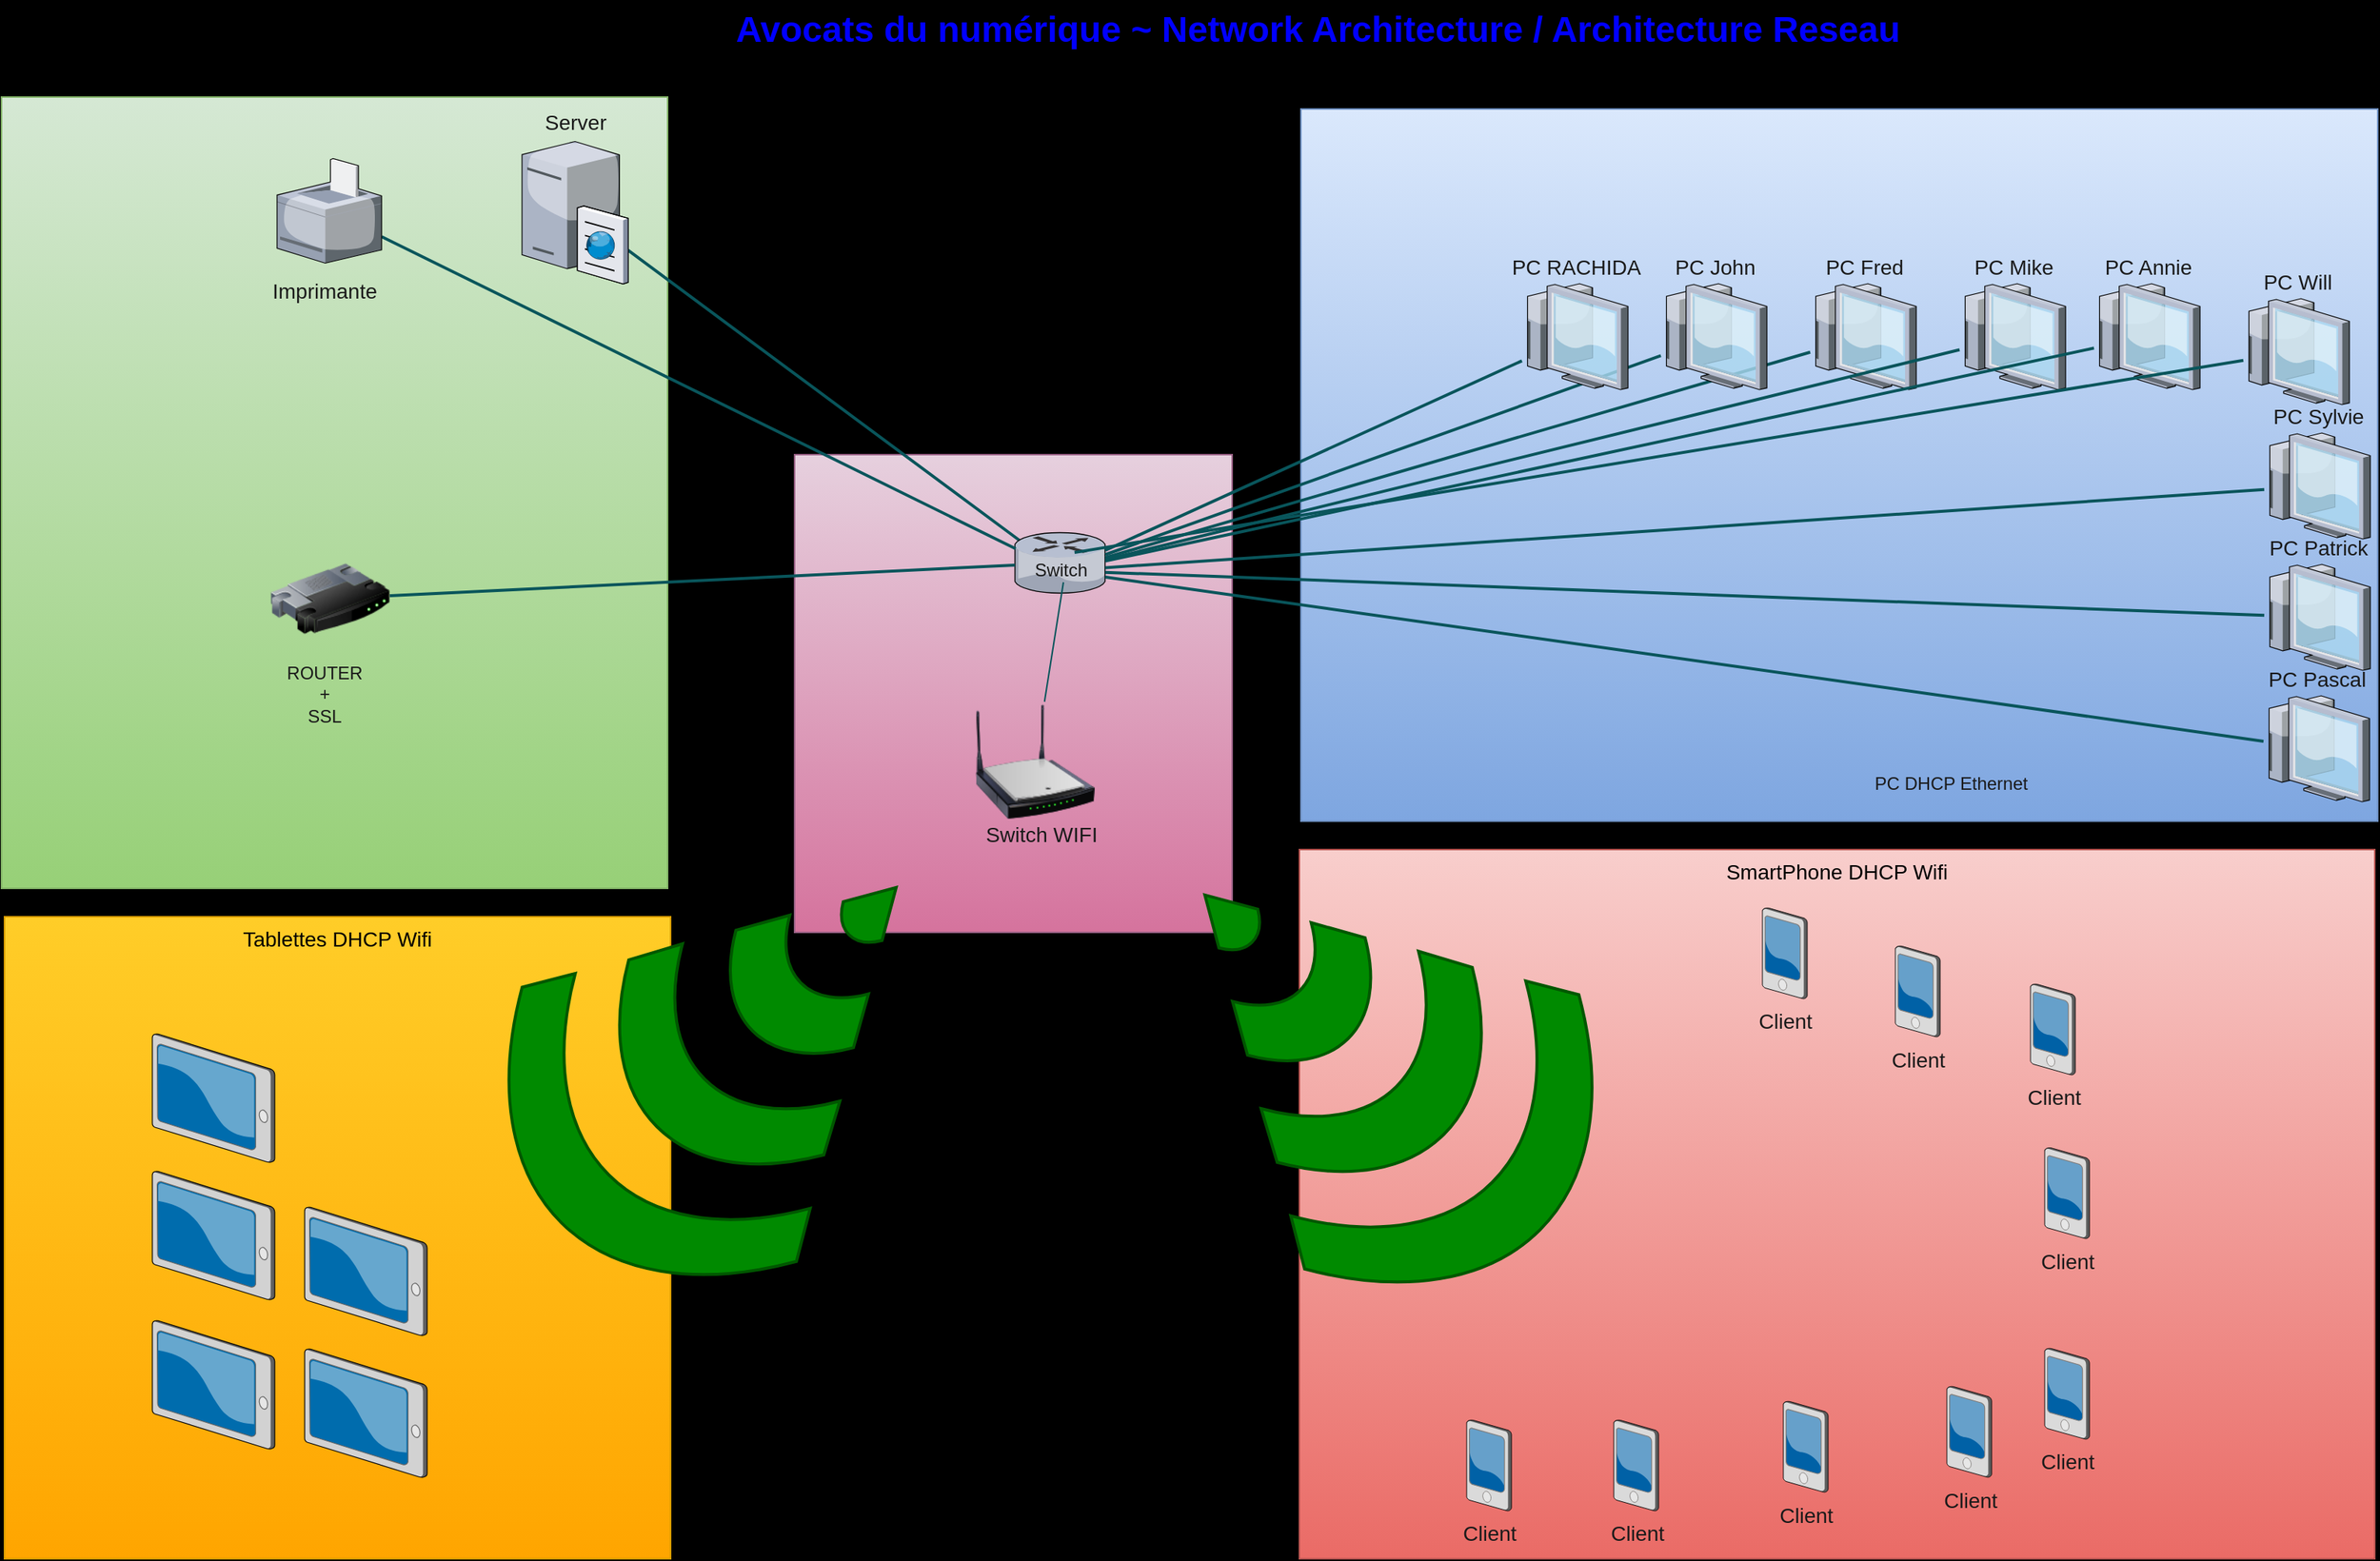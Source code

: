 <mxfile version="22.1.16" type="github">
  <diagram name="Page-1" id="e3a06f82-3646-2815-327d-82caf3d4e204">
    <mxGraphModel dx="1254" dy="651" grid="1" gridSize="10" guides="1" tooltips="1" connect="1" arrows="1" fold="1" page="1" pageScale="1.5" pageWidth="1169" pageHeight="826" background="#000000" math="0" shadow="0">
      <root>
        <mxCell id="0" style=";html=1;" />
        <mxCell id="1" style=";html=1;" parent="0" />
        <mxCell id="sHyUSOd2gJIIgnq2DhWJ-65" value="" style="whiteSpace=wrap;html=1;fontSize=14;verticalAlign=top;labelBackgroundColor=none;rounded=0;fillColor=#e6d0de;strokeColor=#996185;gradientColor=#d5739d;" vertex="1" parent="1">
          <mxGeometry x="580" y="334.5" width="293" height="320" as="geometry" />
        </mxCell>
        <mxCell id="6a7d8f32e03d9370-61" value="" style="whiteSpace=wrap;html=1;fontSize=14;verticalAlign=top;labelBackgroundColor=none;rounded=0;fillColor=#dae8fc;strokeColor=#6c8ebf;gradientColor=#7ea6e0;" parent="1" vertex="1">
          <mxGeometry x="919" y="103" width="721" height="477" as="geometry" />
        </mxCell>
        <mxCell id="6a7d8f32e03d9370-57" value="" style="whiteSpace=wrap;html=1;fontSize=14;verticalAlign=top;labelBackgroundColor=none;rounded=0;fillColor=#d5e8d4;strokeColor=#82b366;gradientColor=#97d077;" parent="1" vertex="1">
          <mxGeometry x="49" y="95" width="446" height="530" as="geometry" />
        </mxCell>
        <mxCell id="6a7d8f32e03d9370-60" value="SmartPhone DHCP Wifi" style="whiteSpace=wrap;html=1;fontSize=14;verticalAlign=top;labelBackgroundColor=none;rounded=0;fillColor=#f8cecc;strokeColor=#b85450;gradientColor=#ea6b66;" parent="1" vertex="1">
          <mxGeometry x="918" y="599" width="720" height="475" as="geometry" />
        </mxCell>
        <mxCell id="6a7d8f32e03d9370-58" value="Tablettes DHCP Wifi" style="whiteSpace=wrap;html=1;fontSize=14;verticalAlign=top;labelBackgroundColor=none;rounded=0;fillColor=#ffcd28;strokeColor=#d79b00;gradientColor=#ffa500;" parent="1" vertex="1">
          <mxGeometry x="51" y="644" width="446" height="430" as="geometry" />
        </mxCell>
        <mxCell id="6a7d8f32e03d9370-51" style="edgeStyle=none;rounded=0;html=1;startSize=10;endSize=10;jettySize=auto;orthogonalLoop=1;fontSize=14;endArrow=none;endFill=0;strokeWidth=2;labelBackgroundColor=none;fontColor=default;strokeColor=#09555B;" parent="1" source="sHyUSOd2gJIIgnq2DhWJ-10" target="6a7d8f32e03d9370-15" edge="1">
          <mxGeometry relative="1" as="geometry" />
        </mxCell>
        <mxCell id="6a7d8f32e03d9370-13" value="" style="verticalLabelPosition=bottom;aspect=fixed;html=1;verticalAlign=top;strokeColor=none;shape=mxgraph.citrix.router;fontSize=14;labelBackgroundColor=none;rounded=0;fillColor=#FAD9D5;fontColor=#1A1A1A;" parent="1" vertex="1">
          <mxGeometry x="727.48" y="386.75" width="61.03" height="40.5" as="geometry" />
        </mxCell>
        <mxCell id="6a7d8f32e03d9370-15" value="Server" style="verticalLabelPosition=top;aspect=fixed;html=1;verticalAlign=bottom;strokeColor=none;shape=mxgraph.citrix.cache_server;fontSize=14;labelPosition=center;align=center;labelBackgroundColor=none;rounded=0;fillColor=#FAD9D5;fontColor=#1A1A1A;" parent="1" vertex="1">
          <mxGeometry x="397.5" y="122.5" width="71" height="97.5" as="geometry" />
        </mxCell>
        <mxCell id="6a7d8f32e03d9370-46" style="edgeStyle=none;rounded=0;html=1;startSize=10;endSize=10;jettySize=auto;orthogonalLoop=1;fontSize=14;endArrow=none;endFill=0;strokeWidth=2;labelBackgroundColor=none;fontColor=default;strokeColor=#09555B;" parent="1" source="sHyUSOd2gJIIgnq2DhWJ-1" target="6a7d8f32e03d9370-13" edge="1">
          <mxGeometry relative="1" as="geometry">
            <mxPoint x="825" y="597.629" as="sourcePoint" />
          </mxGeometry>
        </mxCell>
        <mxCell id="6a7d8f32e03d9370-53" style="edgeStyle=none;rounded=0;html=1;startSize=10;endSize=10;jettySize=auto;orthogonalLoop=1;fontSize=14;endArrow=none;endFill=0;strokeWidth=2;labelBackgroundColor=none;fontColor=default;strokeColor=#09555B;" parent="1" source="sHyUSOd2gJIIgnq2DhWJ-10" target="6a7d8f32e03d9370-29" edge="1">
          <mxGeometry relative="1" as="geometry">
            <mxPoint x="1223.339" y="508" as="sourcePoint" />
          </mxGeometry>
        </mxCell>
        <mxCell id="6a7d8f32e03d9370-54" style="edgeStyle=none;rounded=0;html=1;startSize=10;endSize=10;jettySize=auto;orthogonalLoop=1;fontSize=14;endArrow=none;endFill=0;strokeWidth=2;labelBackgroundColor=none;fontColor=default;strokeColor=#09555B;" parent="1" source="sHyUSOd2gJIIgnq2DhWJ-10" target="6a7d8f32e03d9370-28" edge="1">
          <mxGeometry relative="1" as="geometry">
            <mxPoint x="1020" y="600" as="sourcePoint" />
          </mxGeometry>
        </mxCell>
        <mxCell id="6a7d8f32e03d9370-55" style="edgeStyle=none;rounded=0;html=1;startSize=10;endSize=10;jettySize=auto;orthogonalLoop=1;fontSize=14;endArrow=none;endFill=0;strokeWidth=2;labelBackgroundColor=none;fontColor=default;strokeColor=#09555B;" parent="1" source="sHyUSOd2gJIIgnq2DhWJ-10" target="6a7d8f32e03d9370-27" edge="1">
          <mxGeometry relative="1" as="geometry">
            <mxPoint x="1267" y="529.619" as="sourcePoint" />
          </mxGeometry>
        </mxCell>
        <mxCell id="6a7d8f32e03d9370-27" value="PC Fred" style="verticalLabelPosition=top;aspect=fixed;html=1;verticalAlign=bottom;strokeColor=none;shape=mxgraph.citrix.thin_client;fontSize=14;labelPosition=center;align=center;labelBackgroundColor=none;rounded=0;fillColor=#FAD9D5;fontColor=#1A1A1A;" parent="1" vertex="1">
          <mxGeometry x="1260" y="220" width="71" height="71" as="geometry" />
        </mxCell>
        <mxCell id="6a7d8f32e03d9370-28" value="PC John" style="verticalLabelPosition=top;aspect=fixed;html=1;verticalAlign=bottom;strokeColor=none;shape=mxgraph.citrix.thin_client;fontSize=14;labelPosition=center;align=center;labelBackgroundColor=none;rounded=0;fillColor=#FAD9D5;fontColor=#1A1A1A;" parent="1" vertex="1">
          <mxGeometry x="1160" y="220" width="71" height="71" as="geometry" />
        </mxCell>
        <mxCell id="6a7d8f32e03d9370-29" value="PC RACHIDA&lt;br&gt;" style="verticalLabelPosition=top;aspect=fixed;html=1;verticalAlign=bottom;strokeColor=none;shape=mxgraph.citrix.thin_client;fontSize=14;labelPosition=center;align=center;labelBackgroundColor=none;rounded=0;fillColor=#FAD9D5;fontColor=#1A1A1A;" parent="1" vertex="1">
          <mxGeometry x="1067" y="220" width="71" height="71" as="geometry" />
        </mxCell>
        <mxCell id="6a7d8f32e03d9370-49" style="edgeStyle=none;rounded=0;html=1;startSize=10;endSize=10;jettySize=auto;orthogonalLoop=1;fontSize=14;endArrow=none;endFill=0;strokeWidth=2;labelBackgroundColor=none;fontColor=default;strokeColor=#09555B;" parent="1" source="sHyUSOd2gJIIgnq2DhWJ-4" target="sHyUSOd2gJIIgnq2DhWJ-10" edge="1">
          <mxGeometry relative="1" as="geometry">
            <mxPoint x="1021.439" y="910" as="sourcePoint" />
          </mxGeometry>
        </mxCell>
        <mxCell id="6a7d8f32e03d9370-62" value="&lt;font color=&quot;#0000ff&quot;&gt;Avocats du numérique ~ Network Architecture / Architecture Reseau&lt;/font&gt;" style="text;strokeColor=none;fillColor=none;html=1;fontSize=24;fontStyle=1;verticalAlign=middle;align=center;labelBackgroundColor=none;rounded=0;fontColor=#1A1A1A;" parent="1" vertex="1">
          <mxGeometry x="499" y="30" width="861" height="40" as="geometry" />
        </mxCell>
        <mxCell id="sHyUSOd2gJIIgnq2DhWJ-1" value="" style="image;html=1;image=img/lib/clip_art/networking/Router_128x128.png;labelBackgroundColor=none;rounded=0;fillColor=#FAD9D5;strokeColor=#D0CEE2;fontColor=#1A1A1A;" vertex="1" parent="1">
          <mxGeometry x="229" y="391" width="80" height="80" as="geometry" />
        </mxCell>
        <mxCell id="sHyUSOd2gJIIgnq2DhWJ-2" value="" style="image;html=1;image=img/lib/clip_art/networking/Wireless_Router_N_128x128.png;labelBackgroundColor=none;rounded=0;fillColor=#FAD9D5;strokeColor=#D0CEE2;fontColor=#1A1A1A;" vertex="1" parent="1">
          <mxGeometry x="701" y="500" width="80" height="80" as="geometry" />
        </mxCell>
        <mxCell id="sHyUSOd2gJIIgnq2DhWJ-4" value="" style="verticalLabelPosition=bottom;aspect=fixed;html=1;verticalAlign=top;strokeColor=none;align=center;outlineConnect=0;shape=mxgraph.citrix.printer;labelBackgroundColor=none;rounded=0;fillColor=#FAD9D5;fontColor=#1A1A1A;" vertex="1" parent="1">
          <mxGeometry x="233.5" y="136.25" width="70" height="70" as="geometry" />
        </mxCell>
        <mxCell id="sHyUSOd2gJIIgnq2DhWJ-6" value="&lt;font style=&quot;font-size: 14px;&quot;&gt;Imprimante&lt;br&gt;&lt;/font&gt;" style="text;html=1;align=center;verticalAlign=middle;resizable=0;points=[];autosize=1;strokeColor=none;fillColor=none;labelBackgroundColor=none;rounded=0;fontColor=#1A1A1A;" vertex="1" parent="1">
          <mxGeometry x="220" y="210" width="90" height="30" as="geometry" />
        </mxCell>
        <mxCell id="sHyUSOd2gJIIgnq2DhWJ-7" value="&lt;font style=&quot;font-size: 14px;&quot;&gt;Switch WIFI&lt;br&gt;&lt;/font&gt;" style="text;html=1;align=center;verticalAlign=middle;resizable=0;points=[];autosize=1;strokeColor=none;fillColor=none;labelBackgroundColor=none;rounded=0;fontColor=#1A1A1A;" vertex="1" parent="1">
          <mxGeometry x="695" y="574" width="100" height="30" as="geometry" />
        </mxCell>
        <mxCell id="sHyUSOd2gJIIgnq2DhWJ-8" value="ROUTER&lt;br&gt;+&lt;br&gt;SSL " style="text;html=1;align=center;verticalAlign=middle;resizable=0;points=[];autosize=1;strokeColor=none;fillColor=none;labelBackgroundColor=none;rounded=0;fontColor=#1A1A1A;" vertex="1" parent="1">
          <mxGeometry x="230" y="464.5" width="70" height="60" as="geometry" />
        </mxCell>
        <mxCell id="sHyUSOd2gJIIgnq2DhWJ-10" value="Switch" style="text;html=1;align=center;verticalAlign=middle;resizable=0;points=[];autosize=1;strokeColor=none;fillColor=none;labelBackgroundColor=none;rounded=0;fontColor=#1A1A1A;" vertex="1" parent="1">
          <mxGeometry x="728" y="397.25" width="60" height="30" as="geometry" />
        </mxCell>
        <mxCell id="sHyUSOd2gJIIgnq2DhWJ-12" value="Client" style="verticalLabelPosition=bottom;aspect=fixed;html=1;verticalAlign=top;strokeColor=none;shape=mxgraph.citrix.pda;fontSize=14;labelBackgroundColor=none;rounded=0;fillColor=#FAD9D5;fontColor=#1A1A1A;" vertex="1" parent="1">
          <mxGeometry x="1242" y="968.5" width="30" height="61" as="geometry" />
        </mxCell>
        <mxCell id="sHyUSOd2gJIIgnq2DhWJ-15" value="Client" style="verticalLabelPosition=bottom;aspect=fixed;html=1;verticalAlign=top;strokeColor=none;shape=mxgraph.citrix.pda;fontSize=14;labelBackgroundColor=none;rounded=0;fillColor=#FAD9D5;fontColor=#1A1A1A;" vertex="1" parent="1">
          <mxGeometry x="1228" y="638" width="30" height="61" as="geometry" />
        </mxCell>
        <mxCell id="sHyUSOd2gJIIgnq2DhWJ-17" value="Client" style="verticalLabelPosition=bottom;aspect=fixed;html=1;verticalAlign=top;strokeColor=none;shape=mxgraph.citrix.pda;fontSize=14;labelBackgroundColor=none;rounded=0;fillColor=#FAD9D5;fontColor=#1A1A1A;" vertex="1" parent="1">
          <mxGeometry x="1128.5" y="981" width="30" height="61" as="geometry" />
        </mxCell>
        <mxCell id="sHyUSOd2gJIIgnq2DhWJ-20" value="Client" style="verticalLabelPosition=bottom;aspect=fixed;html=1;verticalAlign=top;strokeColor=none;shape=mxgraph.citrix.pda;fontSize=14;labelBackgroundColor=none;rounded=0;fillColor=#FAD9D5;fontColor=#1A1A1A;" vertex="1" parent="1">
          <mxGeometry x="1407.5" y="689" width="30" height="61" as="geometry" />
        </mxCell>
        <mxCell id="sHyUSOd2gJIIgnq2DhWJ-22" value="Client" style="verticalLabelPosition=bottom;aspect=fixed;html=1;verticalAlign=top;strokeColor=none;shape=mxgraph.citrix.pda;fontSize=14;labelBackgroundColor=none;rounded=0;fillColor=#FAD9D5;fontColor=#1A1A1A;" vertex="1" parent="1">
          <mxGeometry x="1417" y="933" width="30" height="61" as="geometry" />
        </mxCell>
        <mxCell id="sHyUSOd2gJIIgnq2DhWJ-25" value="Client" style="verticalLabelPosition=bottom;aspect=fixed;html=1;verticalAlign=top;strokeColor=none;shape=mxgraph.citrix.pda;fontSize=14;labelBackgroundColor=none;rounded=0;fillColor=#FAD9D5;fontColor=#1A1A1A;" vertex="1" parent="1">
          <mxGeometry x="1030" y="981" width="30" height="61" as="geometry" />
        </mxCell>
        <mxCell id="sHyUSOd2gJIIgnq2DhWJ-27" value="Client" style="verticalLabelPosition=bottom;aspect=fixed;html=1;verticalAlign=top;strokeColor=none;shape=mxgraph.citrix.pda;fontSize=14;labelBackgroundColor=none;rounded=0;fillColor=#FAD9D5;fontColor=#1A1A1A;" vertex="1" parent="1">
          <mxGeometry x="1351.5" y="958.5" width="30" height="61" as="geometry" />
        </mxCell>
        <mxCell id="sHyUSOd2gJIIgnq2DhWJ-29" value="Client" style="verticalLabelPosition=bottom;aspect=fixed;html=1;verticalAlign=top;strokeColor=none;shape=mxgraph.citrix.pda;fontSize=14;labelBackgroundColor=none;rounded=0;fillColor=#FAD9D5;fontColor=#1A1A1A;" vertex="1" parent="1">
          <mxGeometry x="1317" y="663.5" width="30" height="61" as="geometry" />
        </mxCell>
        <mxCell id="sHyUSOd2gJIIgnq2DhWJ-31" value="Client" style="verticalLabelPosition=bottom;aspect=fixed;html=1;verticalAlign=top;strokeColor=none;shape=mxgraph.citrix.pda;fontSize=14;labelBackgroundColor=none;rounded=0;fillColor=#FAD9D5;fontColor=#1A1A1A;" vertex="1" parent="1">
          <mxGeometry x="1417" y="798.63" width="30" height="61" as="geometry" />
        </mxCell>
        <mxCell id="sHyUSOd2gJIIgnq2DhWJ-32" style="edgeStyle=none;rounded=0;html=1;startSize=10;endSize=10;jettySize=auto;orthogonalLoop=1;fontSize=14;endArrow=none;endFill=0;strokeWidth=2;labelBackgroundColor=none;fontColor=default;strokeColor=#09555B;" edge="1" target="sHyUSOd2gJIIgnq2DhWJ-33" parent="1" source="sHyUSOd2gJIIgnq2DhWJ-10">
          <mxGeometry relative="1" as="geometry">
            <mxPoint x="1105.5" y="600" as="sourcePoint" />
          </mxGeometry>
        </mxCell>
        <mxCell id="sHyUSOd2gJIIgnq2DhWJ-33" value="PC Mike" style="verticalLabelPosition=top;aspect=fixed;html=1;verticalAlign=bottom;strokeColor=none;shape=mxgraph.citrix.thin_client;fontSize=14;labelPosition=center;align=center;labelBackgroundColor=none;rounded=0;fillColor=#FAD9D5;fontColor=#1A1A1A;" vertex="1" parent="1">
          <mxGeometry x="1360" y="220" width="71" height="71" as="geometry" />
        </mxCell>
        <mxCell id="sHyUSOd2gJIIgnq2DhWJ-37" value="PC Annie" style="verticalLabelPosition=top;aspect=fixed;html=1;verticalAlign=bottom;strokeColor=none;shape=mxgraph.citrix.thin_client;fontSize=14;labelPosition=center;align=center;labelBackgroundColor=none;rounded=0;fillColor=#FAD9D5;fontColor=#1A1A1A;" vertex="1" parent="1">
          <mxGeometry x="1450" y="220" width="71" height="71" as="geometry" />
        </mxCell>
        <mxCell id="sHyUSOd2gJIIgnq2DhWJ-38" style="edgeStyle=none;rounded=0;html=1;startSize=10;endSize=10;jettySize=auto;orthogonalLoop=1;fontSize=14;endArrow=none;endFill=0;strokeWidth=2;labelBackgroundColor=none;fontColor=default;strokeColor=#09555B;" edge="1" target="sHyUSOd2gJIIgnq2DhWJ-37" parent="1" source="sHyUSOd2gJIIgnq2DhWJ-10">
          <mxGeometry relative="1" as="geometry">
            <mxPoint x="1105.5" y="594" as="sourcePoint" />
          </mxGeometry>
        </mxCell>
        <mxCell id="sHyUSOd2gJIIgnq2DhWJ-39" value="PC Will" style="verticalLabelPosition=top;aspect=fixed;html=1;verticalAlign=bottom;strokeColor=none;shape=mxgraph.citrix.thin_client;fontSize=14;labelPosition=center;align=center;labelBackgroundColor=none;rounded=0;fillColor=#FAD9D5;fontColor=#1A1A1A;" vertex="1" parent="1">
          <mxGeometry x="1550" y="230" width="71" height="71" as="geometry" />
        </mxCell>
        <mxCell id="sHyUSOd2gJIIgnq2DhWJ-40" style="edgeStyle=none;rounded=0;html=1;startSize=10;endSize=10;jettySize=auto;orthogonalLoop=1;fontSize=14;endArrow=none;endFill=0;strokeWidth=2;exitX=0.655;exitY=0.329;exitDx=0;exitDy=0;exitPerimeter=0;labelBackgroundColor=none;fontColor=default;strokeColor=#09555B;" edge="1" target="sHyUSOd2gJIIgnq2DhWJ-39" parent="1" source="6a7d8f32e03d9370-13">
          <mxGeometry relative="1" as="geometry">
            <mxPoint x="1105.5" y="602" as="sourcePoint" />
          </mxGeometry>
        </mxCell>
        <mxCell id="sHyUSOd2gJIIgnq2DhWJ-41" value="PC Sylvie" style="verticalLabelPosition=top;aspect=fixed;html=1;verticalAlign=bottom;strokeColor=none;shape=mxgraph.citrix.thin_client;fontSize=14;labelPosition=center;align=center;labelBackgroundColor=none;rounded=0;fillColor=#FAD9D5;fontColor=#1A1A1A;" vertex="1" parent="1">
          <mxGeometry x="1564" y="320" width="71" height="71" as="geometry" />
        </mxCell>
        <mxCell id="sHyUSOd2gJIIgnq2DhWJ-42" style="edgeStyle=none;rounded=0;html=1;startSize=10;endSize=10;jettySize=auto;orthogonalLoop=1;fontSize=14;endArrow=none;endFill=0;strokeWidth=2;labelBackgroundColor=none;fontColor=default;strokeColor=#09555B;" edge="1" target="sHyUSOd2gJIIgnq2DhWJ-41" parent="1" source="sHyUSOd2gJIIgnq2DhWJ-10">
          <mxGeometry relative="1" as="geometry">
            <mxPoint x="1021" y="679" as="sourcePoint" />
          </mxGeometry>
        </mxCell>
        <mxCell id="sHyUSOd2gJIIgnq2DhWJ-43" value="PC Patrick" style="verticalLabelPosition=top;aspect=fixed;html=1;verticalAlign=bottom;strokeColor=none;shape=mxgraph.citrix.thin_client;fontSize=14;labelPosition=center;align=center;labelBackgroundColor=none;rounded=0;fillColor=#FAD9D5;fontColor=#1A1A1A;" vertex="1" parent="1">
          <mxGeometry x="1564" y="408" width="71" height="71" as="geometry" />
        </mxCell>
        <mxCell id="sHyUSOd2gJIIgnq2DhWJ-44" style="edgeStyle=none;rounded=0;html=1;startSize=10;endSize=10;jettySize=auto;orthogonalLoop=1;fontSize=14;endArrow=none;endFill=0;strokeWidth=2;labelBackgroundColor=none;fontColor=default;strokeColor=#09555B;" edge="1" target="sHyUSOd2gJIIgnq2DhWJ-43" parent="1" source="sHyUSOd2gJIIgnq2DhWJ-10">
          <mxGeometry relative="1" as="geometry">
            <mxPoint x="1028" y="690" as="sourcePoint" />
          </mxGeometry>
        </mxCell>
        <mxCell id="sHyUSOd2gJIIgnq2DhWJ-45" value="PC Pascal" style="verticalLabelPosition=top;aspect=fixed;html=1;verticalAlign=bottom;strokeColor=none;shape=mxgraph.citrix.thin_client;fontSize=14;labelPosition=center;align=center;labelBackgroundColor=none;rounded=0;fillColor=#FAD9D5;fontColor=#1A1A1A;" vertex="1" parent="1">
          <mxGeometry x="1563.5" y="496" width="71" height="71" as="geometry" />
        </mxCell>
        <mxCell id="sHyUSOd2gJIIgnq2DhWJ-46" style="edgeStyle=none;rounded=0;html=1;startSize=10;endSize=10;jettySize=auto;orthogonalLoop=1;fontSize=14;endArrow=none;endFill=0;strokeWidth=2;labelBackgroundColor=none;fontColor=default;strokeColor=#09555B;" edge="1" target="sHyUSOd2gJIIgnq2DhWJ-45" parent="1" source="sHyUSOd2gJIIgnq2DhWJ-10">
          <mxGeometry relative="1" as="geometry">
            <mxPoint x="1025.5" y="690" as="sourcePoint" />
          </mxGeometry>
        </mxCell>
        <mxCell id="sHyUSOd2gJIIgnq2DhWJ-49" value="" style="html=1;verticalLabelPosition=bottom;align=center;labelBackgroundColor=none;verticalAlign=top;strokeWidth=2;shadow=0;dashed=0;shape=mxgraph.ios7.icons.wifi;pointerEvents=1;rotation=-225;rounded=0;fillColor=#008a00;strokeColor=#005700;fontColor=#ffffff;" vertex="1" parent="1">
          <mxGeometry x="837" y="583" width="259.7" height="317.25" as="geometry" />
        </mxCell>
        <mxCell id="sHyUSOd2gJIIgnq2DhWJ-57" value="" style="verticalLabelPosition=bottom;aspect=fixed;html=1;verticalAlign=top;strokeColor=none;align=center;outlineConnect=0;shape=mxgraph.citrix.tablet_2;labelBackgroundColor=none;rounded=0;fillColor=#FAD9D5;fontColor=#1A1A1A;" vertex="1" parent="1">
          <mxGeometry x="150" y="914.5" width="82" height="86" as="geometry" />
        </mxCell>
        <mxCell id="sHyUSOd2gJIIgnq2DhWJ-58" value="" style="verticalLabelPosition=bottom;aspect=fixed;html=1;verticalAlign=top;strokeColor=none;align=center;outlineConnect=0;shape=mxgraph.citrix.tablet_2;labelBackgroundColor=none;rounded=0;fillColor=#FAD9D5;fontColor=#1A1A1A;" vertex="1" parent="1">
          <mxGeometry x="150" y="814.5" width="82" height="86" as="geometry" />
        </mxCell>
        <mxCell id="sHyUSOd2gJIIgnq2DhWJ-59" value="" style="verticalLabelPosition=bottom;aspect=fixed;html=1;verticalAlign=top;strokeColor=none;align=center;outlineConnect=0;shape=mxgraph.citrix.tablet_2;labelBackgroundColor=none;rounded=0;fillColor=#FAD9D5;fontColor=#1A1A1A;" vertex="1" parent="1">
          <mxGeometry x="150" y="722.5" width="82" height="86" as="geometry" />
        </mxCell>
        <mxCell id="sHyUSOd2gJIIgnq2DhWJ-61" value="" style="verticalLabelPosition=bottom;aspect=fixed;html=1;verticalAlign=top;strokeColor=none;align=center;outlineConnect=0;shape=mxgraph.citrix.tablet_2;labelBackgroundColor=none;rounded=0;fillColor=#FAD9D5;fontColor=#1A1A1A;" vertex="1" parent="1">
          <mxGeometry x="252" y="838.5" width="82" height="86" as="geometry" />
        </mxCell>
        <mxCell id="sHyUSOd2gJIIgnq2DhWJ-62" value="" style="verticalLabelPosition=bottom;aspect=fixed;html=1;verticalAlign=top;strokeColor=none;align=center;outlineConnect=0;shape=mxgraph.citrix.tablet_2;labelBackgroundColor=none;rounded=0;fillColor=#FAD9D5;fontColor=#1A1A1A;" vertex="1" parent="1">
          <mxGeometry x="252" y="933.5" width="82" height="86" as="geometry" />
        </mxCell>
        <mxCell id="sHyUSOd2gJIIgnq2DhWJ-66" value="" style="html=1;verticalLabelPosition=bottom;align=center;labelBackgroundColor=none;verticalAlign=top;strokeWidth=2;shadow=0;dashed=0;shape=mxgraph.ios7.icons.wifi;pointerEvents=1;rotation=-135;rounded=0;fillColor=#008a00;strokeColor=#005700;fontColor=#ffffff;" vertex="1" parent="1">
          <mxGeometry x="406" y="578" width="259.7" height="317.25" as="geometry" />
        </mxCell>
        <mxCell id="sHyUSOd2gJIIgnq2DhWJ-69" value="PC DHCP Ethernet" style="text;html=1;align=center;verticalAlign=middle;resizable=0;points=[];autosize=1;strokeColor=none;fillColor=none;labelBackgroundColor=none;rounded=0;fontColor=#1A1A1A;" vertex="1" parent="1">
          <mxGeometry x="1288.5" y="539.5" width="130" height="30" as="geometry" />
        </mxCell>
        <mxCell id="sHyUSOd2gJIIgnq2DhWJ-81" value="" style="endArrow=none;html=1;rounded=0;strokeColor=#09555B;fontColor=#1A1A1A;" edge="1" parent="1" source="sHyUSOd2gJIIgnq2DhWJ-2">
          <mxGeometry width="50" height="50" relative="1" as="geometry">
            <mxPoint x="710" y="470" as="sourcePoint" />
            <mxPoint x="760" y="420" as="targetPoint" />
          </mxGeometry>
        </mxCell>
      </root>
    </mxGraphModel>
  </diagram>
</mxfile>
